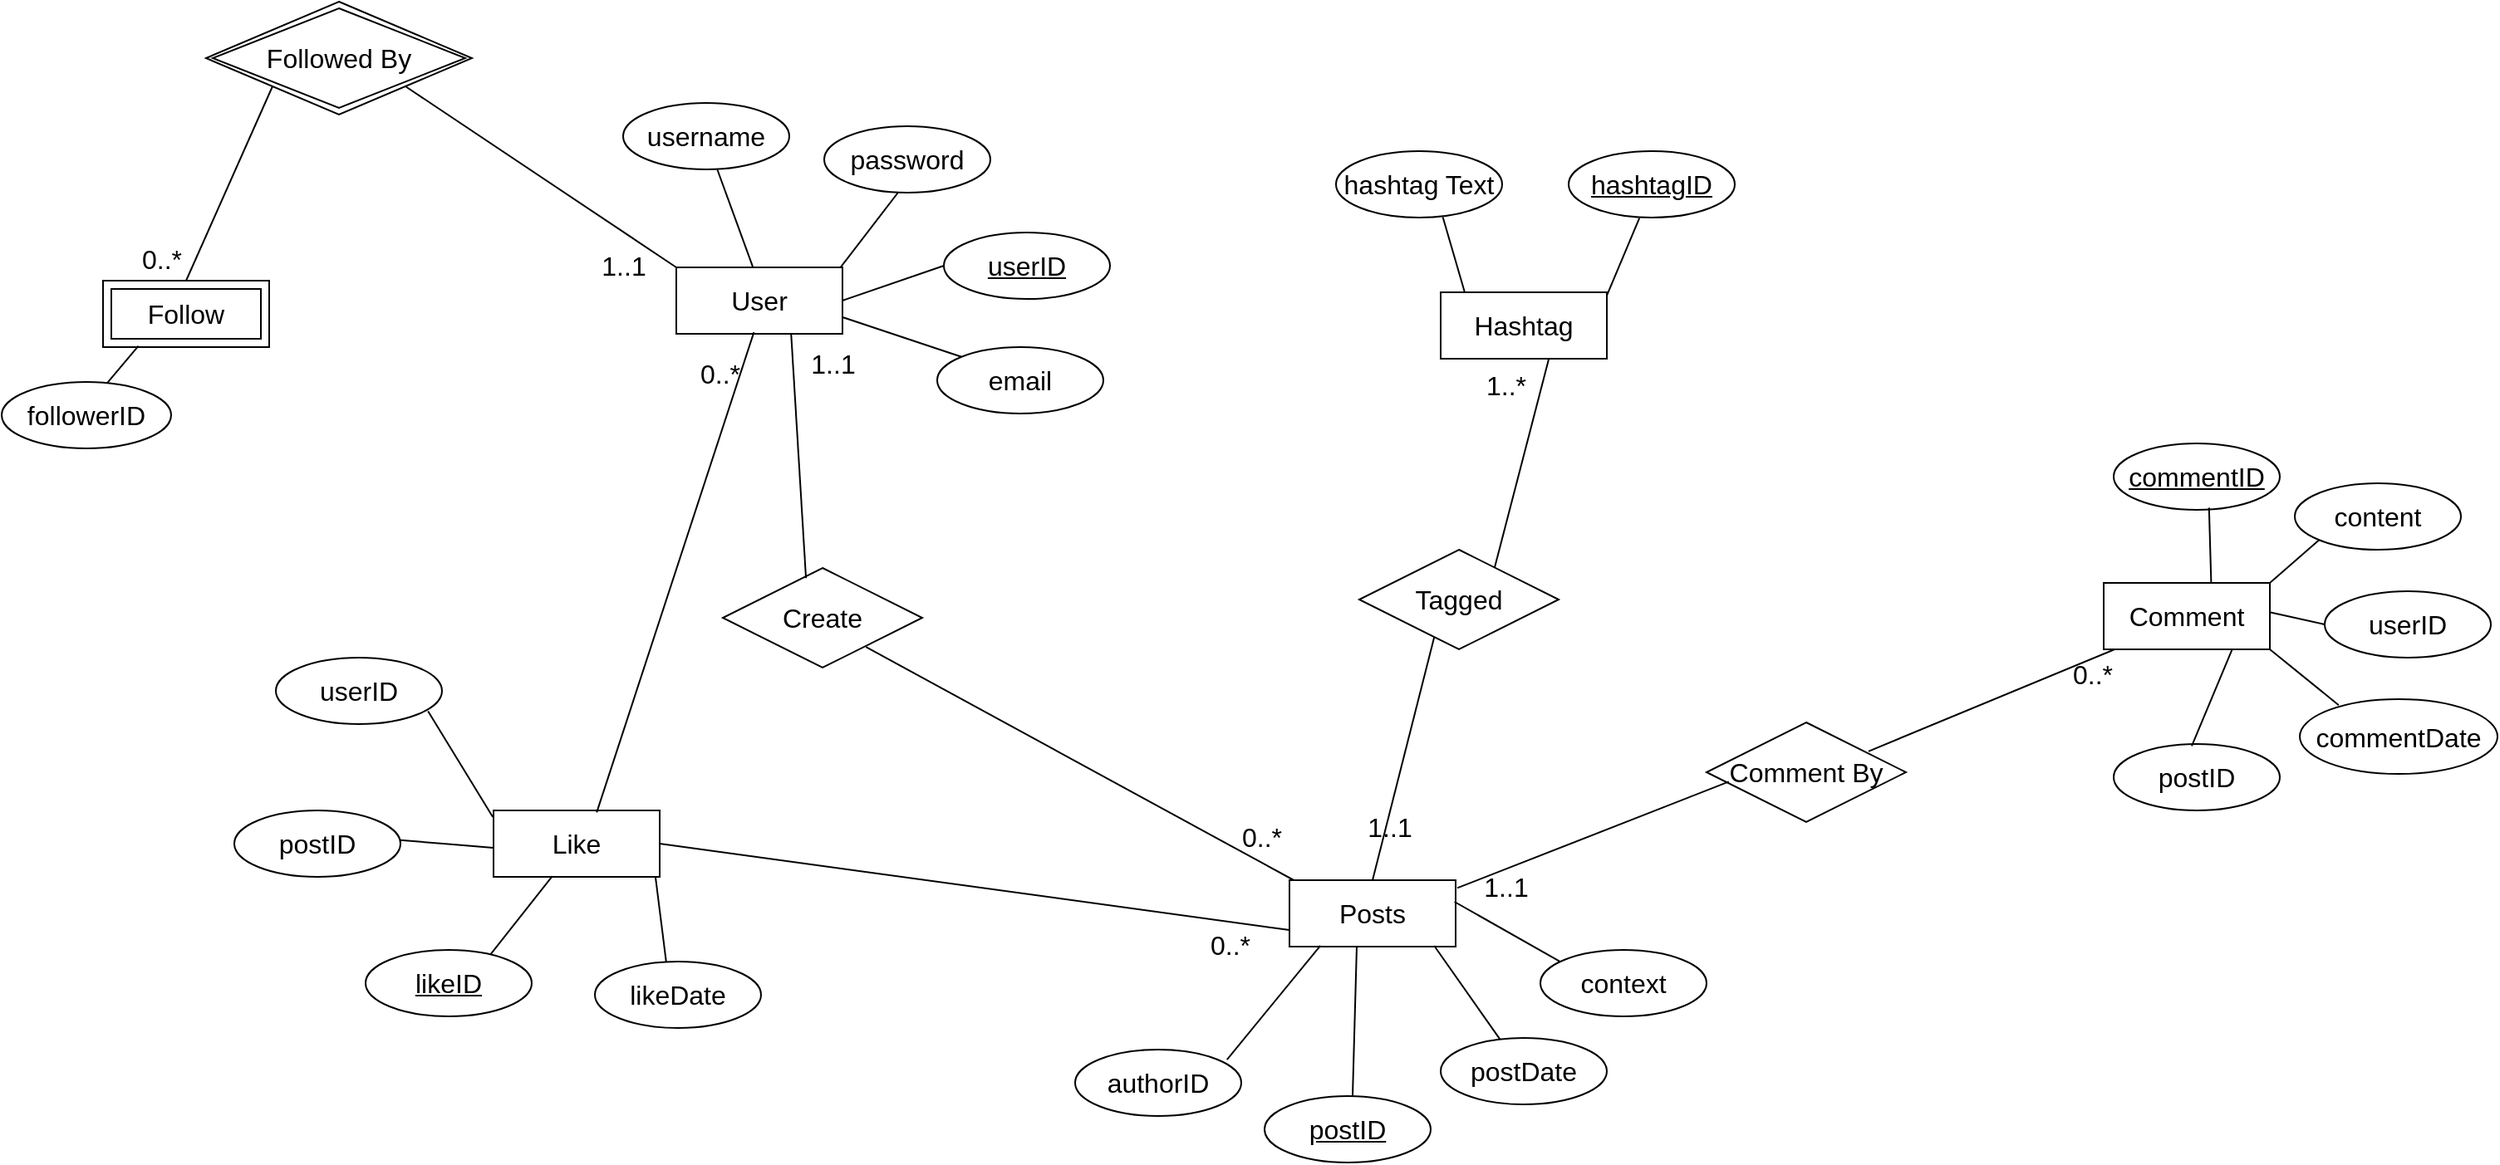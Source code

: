 <mxfile version="21.8.2" type="github">
  <diagram name="Page-1" id="0xXDIpslHWF_h3QKl0N0">
    <mxGraphModel dx="2293" dy="1625" grid="0" gridSize="10" guides="1" tooltips="1" connect="1" arrows="1" fold="1" page="0" pageScale="1" pageWidth="827" pageHeight="1169" math="0" shadow="0">
      <root>
        <mxCell id="0" />
        <mxCell id="1" parent="0" />
        <mxCell id="wwoop0thXE-48_Gn2f_M-79" style="edgeStyle=none;curved=1;rounded=0;orthogonalLoop=1;jettySize=auto;html=1;exitX=0.5;exitY=0;exitDx=0;exitDy=0;fontSize=12;startSize=8;endSize=8;" edge="1" parent="1">
          <mxGeometry relative="1" as="geometry">
            <mxPoint x="87" y="-410" as="sourcePoint" />
            <mxPoint x="87" y="-410" as="targetPoint" />
          </mxGeometry>
        </mxCell>
        <mxCell id="wwoop0thXE-48_Gn2f_M-177" value="User" style="whiteSpace=wrap;html=1;align=center;fontSize=16;" vertex="1" parent="1">
          <mxGeometry x="-260" y="-545" width="100" height="40" as="geometry" />
        </mxCell>
        <mxCell id="wwoop0thXE-48_Gn2f_M-179" value="Hashtag" style="whiteSpace=wrap;html=1;align=center;fontSize=16;" vertex="1" parent="1">
          <mxGeometry x="200" y="-530" width="100" height="40" as="geometry" />
        </mxCell>
        <mxCell id="wwoop0thXE-48_Gn2f_M-180" value="Comment" style="whiteSpace=wrap;html=1;align=center;fontSize=16;" vertex="1" parent="1">
          <mxGeometry x="599" y="-355" width="100" height="40" as="geometry" />
        </mxCell>
        <mxCell id="wwoop0thXE-48_Gn2f_M-181" value="Posts" style="whiteSpace=wrap;html=1;align=center;fontSize=16;" vertex="1" parent="1">
          <mxGeometry x="109" y="-176" width="100" height="40" as="geometry" />
        </mxCell>
        <mxCell id="wwoop0thXE-48_Gn2f_M-182" value="" style="endArrow=none;html=1;rounded=0;fontSize=12;startSize=8;endSize=8;curved=1;exitX=0.567;exitY=1.003;exitDx=0;exitDy=0;exitPerimeter=0;entryX=0.46;entryY=-0.011;entryDx=0;entryDy=0;entryPerimeter=0;" edge="1" parent="1" source="wwoop0thXE-48_Gn2f_M-184" target="wwoop0thXE-48_Gn2f_M-177">
          <mxGeometry relative="1" as="geometry">
            <mxPoint x="-273" y="-585" as="sourcePoint" />
            <mxPoint x="-262" y="-545" as="targetPoint" />
          </mxGeometry>
        </mxCell>
        <mxCell id="wwoop0thXE-48_Gn2f_M-184" value="username" style="ellipse;whiteSpace=wrap;html=1;align=center;fontSize=16;" vertex="1" parent="1">
          <mxGeometry x="-292" y="-644" width="100" height="40" as="geometry" />
        </mxCell>
        <mxCell id="wwoop0thXE-48_Gn2f_M-185" value="" style="endArrow=none;html=1;rounded=0;fontSize=12;startSize=8;endSize=8;curved=1;exitX=0.443;exitY=1.003;exitDx=0;exitDy=0;exitPerimeter=0;entryX=0.987;entryY=0.004;entryDx=0;entryDy=0;entryPerimeter=0;" edge="1" parent="1" source="wwoop0thXE-48_Gn2f_M-186" target="wwoop0thXE-48_Gn2f_M-177">
          <mxGeometry relative="1" as="geometry">
            <mxPoint x="-154" y="-584" as="sourcePoint" />
            <mxPoint x="-176" y="-544" as="targetPoint" />
          </mxGeometry>
        </mxCell>
        <mxCell id="wwoop0thXE-48_Gn2f_M-186" value="password" style="ellipse;whiteSpace=wrap;html=1;align=center;fontSize=16;" vertex="1" parent="1">
          <mxGeometry x="-171" y="-630" width="100" height="40" as="geometry" />
        </mxCell>
        <mxCell id="wwoop0thXE-48_Gn2f_M-187" value="" style="endArrow=none;html=1;rounded=0;fontSize=12;startSize=8;endSize=8;curved=1;exitX=0;exitY=0;exitDx=0;exitDy=0;entryX=1;entryY=0.75;entryDx=0;entryDy=0;" edge="1" parent="1" source="wwoop0thXE-48_Gn2f_M-189" target="wwoop0thXE-48_Gn2f_M-177">
          <mxGeometry relative="1" as="geometry">
            <mxPoint x="-320" y="-541" as="sourcePoint" />
            <mxPoint x="-272" y="-526" as="targetPoint" />
          </mxGeometry>
        </mxCell>
        <mxCell id="wwoop0thXE-48_Gn2f_M-189" value="email" style="ellipse;whiteSpace=wrap;html=1;align=center;fontSize=16;" vertex="1" parent="1">
          <mxGeometry x="-103" y="-497" width="100" height="40" as="geometry" />
        </mxCell>
        <mxCell id="wwoop0thXE-48_Gn2f_M-203" value="userID" style="ellipse;whiteSpace=wrap;html=1;align=center;fontStyle=4;fontSize=16;" vertex="1" parent="1">
          <mxGeometry x="-99" y="-566" width="100" height="40" as="geometry" />
        </mxCell>
        <mxCell id="wwoop0thXE-48_Gn2f_M-204" value="" style="endArrow=none;html=1;rounded=0;fontSize=12;startSize=8;endSize=8;curved=1;entryX=1;entryY=0.5;entryDx=0;entryDy=0;exitX=0;exitY=0.5;exitDx=0;exitDy=0;" edge="1" parent="1" source="wwoop0thXE-48_Gn2f_M-203" target="wwoop0thXE-48_Gn2f_M-177">
          <mxGeometry relative="1" as="geometry">
            <mxPoint x="-272" y="-475" as="sourcePoint" />
            <mxPoint x="-246" y="-503" as="targetPoint" />
          </mxGeometry>
        </mxCell>
        <mxCell id="wwoop0thXE-48_Gn2f_M-205" value="" style="endArrow=none;html=1;rounded=0;fontSize=12;startSize=8;endSize=8;curved=1;exitX=0.426;exitY=1.008;exitDx=0;exitDy=0;exitPerimeter=0;entryX=1.001;entryY=0.041;entryDx=0;entryDy=0;entryPerimeter=0;" edge="1" parent="1" source="wwoop0thXE-48_Gn2f_M-207" target="wwoop0thXE-48_Gn2f_M-179">
          <mxGeometry relative="1" as="geometry">
            <mxPoint x="318" y="-577" as="sourcePoint" />
            <mxPoint x="296" y="-537" as="targetPoint" />
          </mxGeometry>
        </mxCell>
        <mxCell id="wwoop0thXE-48_Gn2f_M-206" value="" style="endArrow=none;html=1;rounded=0;fontSize=12;startSize=8;endSize=8;curved=1;entryX=0.144;entryY=-0.007;entryDx=0;entryDy=0;entryPerimeter=0;exitX=0.643;exitY=0.994;exitDx=0;exitDy=0;exitPerimeter=0;" edge="1" parent="1" source="wwoop0thXE-48_Gn2f_M-208" target="wwoop0thXE-48_Gn2f_M-179">
          <mxGeometry relative="1" as="geometry">
            <mxPoint x="193" y="-579" as="sourcePoint" />
            <mxPoint x="211" y="-537" as="targetPoint" />
          </mxGeometry>
        </mxCell>
        <mxCell id="wwoop0thXE-48_Gn2f_M-207" value="&lt;u&gt;hashtagID&lt;/u&gt;" style="ellipse;whiteSpace=wrap;html=1;align=center;fontSize=16;" vertex="1" parent="1">
          <mxGeometry x="277" y="-615" width="100" height="40" as="geometry" />
        </mxCell>
        <mxCell id="wwoop0thXE-48_Gn2f_M-208" value="hashtag Text" style="ellipse;whiteSpace=wrap;html=1;align=center;fontSize=16;" vertex="1" parent="1">
          <mxGeometry x="137" y="-615" width="100" height="40" as="geometry" />
        </mxCell>
        <mxCell id="wwoop0thXE-48_Gn2f_M-209" value="Like" style="whiteSpace=wrap;html=1;align=center;fontSize=16;" vertex="1" parent="1">
          <mxGeometry x="-370" y="-218" width="100" height="40" as="geometry" />
        </mxCell>
        <mxCell id="wwoop0thXE-48_Gn2f_M-210" value="" style="endArrow=none;html=1;rounded=0;fontSize=12;startSize=8;endSize=8;curved=1;exitX=0.916;exitY=0.805;exitDx=0;exitDy=0;exitPerimeter=0;entryX=-0.004;entryY=0.099;entryDx=0;entryDy=0;entryPerimeter=0;" edge="1" parent="1" source="wwoop0thXE-48_Gn2f_M-218" target="wwoop0thXE-48_Gn2f_M-209">
          <mxGeometry relative="1" as="geometry">
            <mxPoint x="-501" y="-162" as="sourcePoint" />
            <mxPoint x="-468" y="-133" as="targetPoint" />
          </mxGeometry>
        </mxCell>
        <mxCell id="wwoop0thXE-48_Gn2f_M-211" value="postID" style="ellipse;whiteSpace=wrap;html=1;align=center;fontSize=16;" vertex="1" parent="1">
          <mxGeometry x="-526" y="-218" width="100" height="40" as="geometry" />
        </mxCell>
        <mxCell id="wwoop0thXE-48_Gn2f_M-212" value="" style="endArrow=none;html=1;rounded=0;fontSize=12;startSize=8;endSize=8;curved=1;entryX=0.974;entryY=0.99;entryDx=0;entryDy=0;entryPerimeter=0;exitX=0.429;exitY=0.001;exitDx=0;exitDy=0;exitPerimeter=0;" edge="1" parent="1" source="wwoop0thXE-48_Gn2f_M-213" target="wwoop0thXE-48_Gn2f_M-209">
          <mxGeometry relative="1" as="geometry">
            <mxPoint x="-353" y="-61" as="sourcePoint" />
            <mxPoint x="-370" y="-95" as="targetPoint" />
          </mxGeometry>
        </mxCell>
        <mxCell id="wwoop0thXE-48_Gn2f_M-213" value="likeDate" style="ellipse;whiteSpace=wrap;html=1;align=center;fontSize=16;" vertex="1" parent="1">
          <mxGeometry x="-309" y="-127" width="100" height="40" as="geometry" />
        </mxCell>
        <mxCell id="wwoop0thXE-48_Gn2f_M-214" value="" style="endArrow=none;html=1;rounded=0;fontSize=12;startSize=8;endSize=8;curved=1;exitX=0.999;exitY=0.447;exitDx=0;exitDy=0;exitPerimeter=0;entryX=-0.002;entryY=0.561;entryDx=0;entryDy=0;entryPerimeter=0;" edge="1" parent="1" source="wwoop0thXE-48_Gn2f_M-211" target="wwoop0thXE-48_Gn2f_M-209">
          <mxGeometry relative="1" as="geometry">
            <mxPoint x="-519" y="-97" as="sourcePoint" />
            <mxPoint x="-468" y="-115" as="targetPoint" />
          </mxGeometry>
        </mxCell>
        <mxCell id="wwoop0thXE-48_Gn2f_M-216" value="likeID" style="ellipse;whiteSpace=wrap;html=1;align=center;fontStyle=4;fontSize=16;" vertex="1" parent="1">
          <mxGeometry x="-447" y="-134" width="100" height="40" as="geometry" />
        </mxCell>
        <mxCell id="wwoop0thXE-48_Gn2f_M-217" value="" style="endArrow=none;html=1;rounded=0;fontSize=12;startSize=8;endSize=8;curved=1;entryX=0.354;entryY=0.99;entryDx=0;entryDy=0;entryPerimeter=0;exitX=0.754;exitY=0.062;exitDx=0;exitDy=0;exitPerimeter=0;" edge="1" parent="1" target="wwoop0thXE-48_Gn2f_M-209" source="wwoop0thXE-48_Gn2f_M-216">
          <mxGeometry relative="1" as="geometry">
            <mxPoint x="-468" y="-64" as="sourcePoint" />
            <mxPoint x="-442" y="-92" as="targetPoint" />
          </mxGeometry>
        </mxCell>
        <mxCell id="wwoop0thXE-48_Gn2f_M-218" value="userID" style="ellipse;whiteSpace=wrap;html=1;align=center;fontSize=16;" vertex="1" parent="1">
          <mxGeometry x="-501" y="-310" width="100" height="40" as="geometry" />
        </mxCell>
        <mxCell id="wwoop0thXE-48_Gn2f_M-219" value="" style="endArrow=none;html=1;rounded=0;fontSize=12;startSize=8;endSize=8;curved=1;entryX=0.871;entryY=0.987;entryDx=0;entryDy=0;entryPerimeter=0;exitX=0.364;exitY=0.046;exitDx=0;exitDy=0;exitPerimeter=0;" edge="1" parent="1" source="wwoop0thXE-48_Gn2f_M-220" target="wwoop0thXE-48_Gn2f_M-181">
          <mxGeometry relative="1" as="geometry">
            <mxPoint x="219" y="-102" as="sourcePoint" />
            <mxPoint x="202" y="-128" as="targetPoint" />
          </mxGeometry>
        </mxCell>
        <mxCell id="wwoop0thXE-48_Gn2f_M-220" value="postDate" style="ellipse;whiteSpace=wrap;html=1;align=center;fontSize=16;" vertex="1" parent="1">
          <mxGeometry x="200" y="-81" width="100" height="40" as="geometry" />
        </mxCell>
        <mxCell id="wwoop0thXE-48_Gn2f_M-221" value="" style="endArrow=none;html=1;rounded=0;fontSize=12;startSize=8;endSize=8;curved=1;entryX=0.405;entryY=0.994;entryDx=0;entryDy=0;entryPerimeter=0;exitX=0.53;exitY=0;exitDx=0;exitDy=0;exitPerimeter=0;" edge="1" parent="1" source="wwoop0thXE-48_Gn2f_M-222" target="wwoop0thXE-48_Gn2f_M-181">
          <mxGeometry relative="1" as="geometry">
            <mxPoint x="141" y="-52" as="sourcePoint" />
            <mxPoint x="136" y="-127" as="targetPoint" />
          </mxGeometry>
        </mxCell>
        <mxCell id="wwoop0thXE-48_Gn2f_M-222" value="&lt;u&gt;postID&lt;/u&gt;" style="ellipse;whiteSpace=wrap;html=1;align=center;fontSize=16;" vertex="1" parent="1">
          <mxGeometry x="94" y="-46" width="100" height="40" as="geometry" />
        </mxCell>
        <mxCell id="wwoop0thXE-48_Gn2f_M-223" value="" style="endArrow=none;html=1;rounded=0;fontSize=12;startSize=8;endSize=8;curved=1;exitX=0.993;exitY=0.325;exitDx=0;exitDy=0;exitPerimeter=0;entryX=0.117;entryY=0.172;entryDx=0;entryDy=0;entryPerimeter=0;" edge="1" parent="1" source="wwoop0thXE-48_Gn2f_M-181" target="wwoop0thXE-48_Gn2f_M-227">
          <mxGeometry relative="1" as="geometry">
            <mxPoint x="217" y="-151" as="sourcePoint" />
            <mxPoint x="270" y="-122" as="targetPoint" />
          </mxGeometry>
        </mxCell>
        <mxCell id="wwoop0thXE-48_Gn2f_M-224" value="" style="endArrow=none;html=1;rounded=0;fontSize=12;startSize=8;endSize=8;curved=1;entryX=0.186;entryY=0.985;entryDx=0;entryDy=0;entryPerimeter=0;exitX=0.914;exitY=0.152;exitDx=0;exitDy=0;exitPerimeter=0;" edge="1" parent="1" source="wwoop0thXE-48_Gn2f_M-225" target="wwoop0thXE-48_Gn2f_M-181">
          <mxGeometry relative="1" as="geometry">
            <mxPoint x="63" y="-132" as="sourcePoint" />
            <mxPoint x="114" y="-150" as="targetPoint" />
          </mxGeometry>
        </mxCell>
        <mxCell id="wwoop0thXE-48_Gn2f_M-225" value="authorID" style="ellipse;whiteSpace=wrap;html=1;align=center;fontSize=16;" vertex="1" parent="1">
          <mxGeometry x="-20" y="-74" width="100" height="40" as="geometry" />
        </mxCell>
        <mxCell id="wwoop0thXE-48_Gn2f_M-227" value="context" style="ellipse;whiteSpace=wrap;html=1;align=center;fontSize=16;" vertex="1" parent="1">
          <mxGeometry x="260" y="-134" width="100" height="40" as="geometry" />
        </mxCell>
        <mxCell id="wwoop0thXE-48_Gn2f_M-228" value="" style="endArrow=none;html=1;rounded=0;fontSize=12;startSize=8;endSize=8;curved=1;exitX=0;exitY=1;exitDx=0;exitDy=0;entryX=1;entryY=0;entryDx=0;entryDy=0;" edge="1" parent="1" source="wwoop0thXE-48_Gn2f_M-236" target="wwoop0thXE-48_Gn2f_M-180">
          <mxGeometry relative="1" as="geometry">
            <mxPoint x="724" y="-369" as="sourcePoint" />
            <mxPoint x="694" y="-347" as="targetPoint" />
          </mxGeometry>
        </mxCell>
        <mxCell id="wwoop0thXE-48_Gn2f_M-229" value="&lt;u&gt;commentID&lt;/u&gt;" style="ellipse;whiteSpace=wrap;html=1;align=center;fontSize=16;" vertex="1" parent="1">
          <mxGeometry x="605" y="-439" width="100" height="40" as="geometry" />
        </mxCell>
        <mxCell id="wwoop0thXE-48_Gn2f_M-230" value="" style="endArrow=none;html=1;rounded=0;fontSize=12;startSize=8;endSize=8;curved=1;exitX=1;exitY=1;exitDx=0;exitDy=0;entryX=0.197;entryY=0.08;entryDx=0;entryDy=0;entryPerimeter=0;" edge="1" parent="1" source="wwoop0thXE-48_Gn2f_M-180" target="wwoop0thXE-48_Gn2f_M-231">
          <mxGeometry relative="1" as="geometry">
            <mxPoint x="691" y="-310" as="sourcePoint" />
            <mxPoint x="744" y="-281" as="targetPoint" />
          </mxGeometry>
        </mxCell>
        <mxCell id="wwoop0thXE-48_Gn2f_M-231" value="commentDate" style="ellipse;whiteSpace=wrap;html=1;align=center;fontSize=16;" vertex="1" parent="1">
          <mxGeometry x="717" y="-285" width="119" height="45" as="geometry" />
        </mxCell>
        <mxCell id="wwoop0thXE-48_Gn2f_M-232" value="" style="endArrow=none;html=1;rounded=0;fontSize=12;startSize=8;endSize=8;curved=1;entryX=0.999;entryY=0.44;entryDx=0;entryDy=0;entryPerimeter=0;exitX=0;exitY=0.5;exitDx=0;exitDy=0;" edge="1" parent="1" source="wwoop0thXE-48_Gn2f_M-235" target="wwoop0thXE-48_Gn2f_M-180">
          <mxGeometry relative="1" as="geometry">
            <mxPoint x="738" y="-330.56" as="sourcePoint" />
            <mxPoint x="694" y="-330.56" as="targetPoint" />
          </mxGeometry>
        </mxCell>
        <mxCell id="wwoop0thXE-48_Gn2f_M-235" value="userID" style="ellipse;whiteSpace=wrap;html=1;align=center;fontSize=16;" vertex="1" parent="1">
          <mxGeometry x="732" y="-350" width="100" height="40" as="geometry" />
        </mxCell>
        <mxCell id="wwoop0thXE-48_Gn2f_M-236" value="content" style="ellipse;whiteSpace=wrap;html=1;align=center;fontSize=16;" vertex="1" parent="1">
          <mxGeometry x="714" y="-415" width="100" height="40" as="geometry" />
        </mxCell>
        <mxCell id="wwoop0thXE-48_Gn2f_M-239" value="postID" style="ellipse;whiteSpace=wrap;html=1;align=center;fontSize=16;" vertex="1" parent="1">
          <mxGeometry x="605" y="-258" width="100" height="40" as="geometry" />
        </mxCell>
        <mxCell id="wwoop0thXE-48_Gn2f_M-240" value="" style="endArrow=none;html=1;rounded=0;fontSize=12;startSize=8;endSize=8;curved=1;entryX=0.647;entryY=0.004;entryDx=0;entryDy=0;entryPerimeter=0;exitX=0.574;exitY=0.967;exitDx=0;exitDy=0;exitPerimeter=0;" edge="1" parent="1" source="wwoop0thXE-48_Gn2f_M-229" target="wwoop0thXE-48_Gn2f_M-180">
          <mxGeometry relative="1" as="geometry">
            <mxPoint x="658" y="-399" as="sourcePoint" />
            <mxPoint x="661" y="-355" as="targetPoint" />
          </mxGeometry>
        </mxCell>
        <mxCell id="wwoop0thXE-48_Gn2f_M-241" value="" style="endArrow=none;html=1;rounded=0;fontSize=12;startSize=8;endSize=8;curved=1;exitX=0.774;exitY=0.994;exitDx=0;exitDy=0;entryX=0.47;entryY=0.03;entryDx=0;entryDy=0;entryPerimeter=0;exitPerimeter=0;" edge="1" parent="1" source="wwoop0thXE-48_Gn2f_M-180" target="wwoop0thXE-48_Gn2f_M-239">
          <mxGeometry relative="1" as="geometry">
            <mxPoint x="611" y="-306" as="sourcePoint" />
            <mxPoint x="648" y="-257" as="targetPoint" />
          </mxGeometry>
        </mxCell>
        <mxCell id="wwoop0thXE-48_Gn2f_M-253" value="Create" style="shape=rhombus;perimeter=rhombusPerimeter;whiteSpace=wrap;html=1;align=center;fontSize=16;" vertex="1" parent="1">
          <mxGeometry x="-232" y="-364" width="120" height="60" as="geometry" />
        </mxCell>
        <mxCell id="wwoop0thXE-48_Gn2f_M-254" value="" style="endArrow=none;html=1;rounded=0;fontSize=12;startSize=8;endSize=8;curved=1;exitX=0.417;exitY=0.102;exitDx=0;exitDy=0;exitPerimeter=0;entryX=0.691;entryY=0.999;entryDx=0;entryDy=0;entryPerimeter=0;" edge="1" parent="1" source="wwoop0thXE-48_Gn2f_M-253" target="wwoop0thXE-48_Gn2f_M-177">
          <mxGeometry width="50" height="50" relative="1" as="geometry">
            <mxPoint x="-103" y="-421" as="sourcePoint" />
            <mxPoint x="-162" y="-503" as="targetPoint" />
          </mxGeometry>
        </mxCell>
        <mxCell id="wwoop0thXE-48_Gn2f_M-256" value="0..*" style="text;html=1;align=center;verticalAlign=middle;resizable=0;points=[];autosize=1;strokeColor=none;fillColor=none;fontSize=16;" vertex="1" parent="1">
          <mxGeometry x="71" y="-218" width="42" height="31" as="geometry" />
        </mxCell>
        <mxCell id="wwoop0thXE-48_Gn2f_M-257" value="Tagged" style="shape=rhombus;perimeter=rhombusPerimeter;whiteSpace=wrap;html=1;align=center;fontSize=16;" vertex="1" parent="1">
          <mxGeometry x="151" y="-375" width="120" height="60" as="geometry" />
        </mxCell>
        <mxCell id="wwoop0thXE-48_Gn2f_M-258" value="" style="endArrow=none;html=1;rounded=0;fontSize=12;startSize=8;endSize=8;curved=1;exitX=0.5;exitY=0;exitDx=0;exitDy=0;entryX=0.376;entryY=0.877;entryDx=0;entryDy=0;entryPerimeter=0;" edge="1" parent="1" source="wwoop0thXE-48_Gn2f_M-181" target="wwoop0thXE-48_Gn2f_M-257">
          <mxGeometry width="50" height="50" relative="1" as="geometry">
            <mxPoint x="151" y="-172" as="sourcePoint" />
            <mxPoint x="143" y="-317" as="targetPoint" />
          </mxGeometry>
        </mxCell>
        <mxCell id="wwoop0thXE-48_Gn2f_M-260" value="1..*" style="text;html=1;align=center;verticalAlign=middle;resizable=0;points=[];autosize=1;strokeColor=none;fillColor=none;fontSize=16;" vertex="1" parent="1">
          <mxGeometry x="218" y="-490" width="42" height="31" as="geometry" />
        </mxCell>
        <mxCell id="wwoop0thXE-48_Gn2f_M-261" value="Comment By" style="shape=rhombus;perimeter=rhombusPerimeter;whiteSpace=wrap;html=1;align=center;fontSize=16;" vertex="1" parent="1">
          <mxGeometry x="360" y="-271" width="120" height="60" as="geometry" />
        </mxCell>
        <mxCell id="wwoop0thXE-48_Gn2f_M-262" value="" style="endArrow=none;html=1;rounded=0;fontSize=12;startSize=8;endSize=8;curved=1;exitX=1.01;exitY=0.118;exitDx=0;exitDy=0;entryX=0.112;entryY=0.595;entryDx=0;entryDy=0;entryPerimeter=0;exitPerimeter=0;" edge="1" parent="1" source="wwoop0thXE-48_Gn2f_M-181" target="wwoop0thXE-48_Gn2f_M-261">
          <mxGeometry width="50" height="50" relative="1" as="geometry">
            <mxPoint x="169" y="-166" as="sourcePoint" />
            <mxPoint x="206" y="-312" as="targetPoint" />
          </mxGeometry>
        </mxCell>
        <mxCell id="wwoop0thXE-48_Gn2f_M-264" value="" style="endArrow=none;html=1;rounded=0;fontSize=12;startSize=8;endSize=8;curved=1;exitX=0.812;exitY=0.29;exitDx=0;exitDy=0;entryX=0.066;entryY=1.001;entryDx=0;entryDy=0;entryPerimeter=0;exitPerimeter=0;" edge="1" parent="1" source="wwoop0thXE-48_Gn2f_M-261" target="wwoop0thXE-48_Gn2f_M-180">
          <mxGeometry width="50" height="50" relative="1" as="geometry">
            <mxPoint x="445" y="-252" as="sourcePoint" />
            <mxPoint x="605" y="-310" as="targetPoint" />
          </mxGeometry>
        </mxCell>
        <mxCell id="wwoop0thXE-48_Gn2f_M-265" value="" style="endArrow=none;html=1;rounded=0;fontSize=12;startSize=8;endSize=8;curved=1;exitX=0.679;exitY=0.18;exitDx=0;exitDy=0;entryX=0.65;entryY=1.01;entryDx=0;entryDy=0;entryPerimeter=0;exitPerimeter=0;" edge="1" parent="1" source="wwoop0thXE-48_Gn2f_M-257" target="wwoop0thXE-48_Gn2f_M-179">
          <mxGeometry width="50" height="50" relative="1" as="geometry">
            <mxPoint x="237" y="-355" as="sourcePoint" />
            <mxPoint x="274" y="-501" as="targetPoint" />
          </mxGeometry>
        </mxCell>
        <mxCell id="wwoop0thXE-48_Gn2f_M-266" value="" style="endArrow=none;html=1;rounded=0;fontSize=12;startSize=8;endSize=8;curved=1;entryX=0.718;entryY=0.792;entryDx=0;entryDy=0;entryPerimeter=0;exitX=0.026;exitY=0;exitDx=0;exitDy=0;exitPerimeter=0;" edge="1" parent="1" source="wwoop0thXE-48_Gn2f_M-181" target="wwoop0thXE-48_Gn2f_M-253">
          <mxGeometry width="50" height="50" relative="1" as="geometry">
            <mxPoint x="107" y="-177" as="sourcePoint" />
            <mxPoint x="-141" y="-320" as="targetPoint" />
          </mxGeometry>
        </mxCell>
        <mxCell id="wwoop0thXE-48_Gn2f_M-267" value="1..1" style="text;html=1;align=center;verticalAlign=middle;resizable=0;points=[];autosize=1;strokeColor=none;fillColor=none;fontSize=16;" vertex="1" parent="1">
          <mxGeometry x="216.5" y="-188" width="45" height="31" as="geometry" />
        </mxCell>
        <mxCell id="wwoop0thXE-48_Gn2f_M-268" value="1..1" style="text;html=1;align=center;verticalAlign=middle;resizable=0;points=[];autosize=1;strokeColor=none;fillColor=none;fontSize=16;" vertex="1" parent="1">
          <mxGeometry x="-189" y="-503" width="45" height="31" as="geometry" />
        </mxCell>
        <mxCell id="wwoop0thXE-48_Gn2f_M-269" value="0..*" style="text;html=1;align=center;verticalAlign=middle;resizable=0;points=[];autosize=1;strokeColor=none;fillColor=none;fontSize=16;" vertex="1" parent="1">
          <mxGeometry x="571" y="-316" width="42" height="31" as="geometry" />
        </mxCell>
        <mxCell id="wwoop0thXE-48_Gn2f_M-271" value="1..1" style="text;html=1;align=center;verticalAlign=middle;resizable=0;points=[];autosize=1;strokeColor=none;fillColor=none;fontSize=16;" vertex="1" parent="1">
          <mxGeometry x="146" y="-224" width="45" height="31" as="geometry" />
        </mxCell>
        <mxCell id="wwoop0thXE-48_Gn2f_M-275" value="" style="endArrow=none;html=1;rounded=0;fontSize=12;startSize=8;endSize=8;curved=1;entryX=0.467;entryY=0.977;entryDx=0;entryDy=0;entryPerimeter=0;exitX=0.621;exitY=0.03;exitDx=0;exitDy=0;exitPerimeter=0;" edge="1" parent="1" source="wwoop0thXE-48_Gn2f_M-209" target="wwoop0thXE-48_Gn2f_M-177">
          <mxGeometry width="50" height="50" relative="1" as="geometry">
            <mxPoint x="-398" y="-132" as="sourcePoint" />
            <mxPoint x="-218" y="-505" as="targetPoint" />
          </mxGeometry>
        </mxCell>
        <mxCell id="wwoop0thXE-48_Gn2f_M-277" value="" style="endArrow=none;html=1;rounded=0;fontSize=12;startSize=8;endSize=8;curved=1;entryX=1;entryY=0.5;entryDx=0;entryDy=0;exitX=0;exitY=0.75;exitDx=0;exitDy=0;" edge="1" parent="1" source="wwoop0thXE-48_Gn2f_M-181" target="wwoop0thXE-48_Gn2f_M-209">
          <mxGeometry width="50" height="50" relative="1" as="geometry">
            <mxPoint x="26" y="-60" as="sourcePoint" />
            <mxPoint x="-238.4" y="-205.24" as="targetPoint" />
          </mxGeometry>
        </mxCell>
        <mxCell id="wwoop0thXE-48_Gn2f_M-278" value="0..*" style="text;html=1;align=center;verticalAlign=middle;resizable=0;points=[];autosize=1;strokeColor=none;fillColor=none;fontSize=16;" vertex="1" parent="1">
          <mxGeometry x="52" y="-153" width="42" height="31" as="geometry" />
        </mxCell>
        <mxCell id="wwoop0thXE-48_Gn2f_M-279" value="0..*" style="text;html=1;align=center;verticalAlign=middle;resizable=0;points=[];autosize=1;strokeColor=none;fillColor=none;fontSize=16;" vertex="1" parent="1">
          <mxGeometry x="-255" y="-497" width="42" height="31" as="geometry" />
        </mxCell>
        <mxCell id="wwoop0thXE-48_Gn2f_M-281" value="Follow" style="shape=ext;margin=3;double=1;whiteSpace=wrap;html=1;align=center;fontSize=16;" vertex="1" parent="1">
          <mxGeometry x="-605" y="-537" width="100" height="40" as="geometry" />
        </mxCell>
        <mxCell id="wwoop0thXE-48_Gn2f_M-297" value="" style="endArrow=none;html=1;rounded=0;fontSize=12;startSize=8;endSize=8;curved=1;entryX=0.213;entryY=0.982;entryDx=0;entryDy=0;entryPerimeter=0;exitX=0.618;exitY=0.031;exitDx=0;exitDy=0;exitPerimeter=0;" edge="1" parent="1" source="wwoop0thXE-48_Gn2f_M-301" target="wwoop0thXE-48_Gn2f_M-281">
          <mxGeometry relative="1" as="geometry">
            <mxPoint x="-98" y="225" as="sourcePoint" />
            <mxPoint x="-72" y="182" as="targetPoint" />
          </mxGeometry>
        </mxCell>
        <mxCell id="wwoop0thXE-48_Gn2f_M-301" value="followerID" style="ellipse;whiteSpace=wrap;html=1;align=center;fontSize=16;" vertex="1" parent="1">
          <mxGeometry x="-666" y="-476" width="102" height="40" as="geometry" />
        </mxCell>
        <mxCell id="wwoop0thXE-48_Gn2f_M-304" value="Followed By" style="shape=rhombus;double=1;perimeter=rhombusPerimeter;whiteSpace=wrap;html=1;align=center;fontSize=16;" vertex="1" parent="1">
          <mxGeometry x="-543" y="-705" width="160" height="68" as="geometry" />
        </mxCell>
        <mxCell id="wwoop0thXE-48_Gn2f_M-305" style="edgeStyle=none;curved=1;rounded=0;orthogonalLoop=1;jettySize=auto;html=1;entryX=0.5;entryY=1;entryDx=0;entryDy=0;fontSize=12;startSize=8;endSize=8;" edge="1" parent="1" source="wwoop0thXE-48_Gn2f_M-304" target="wwoop0thXE-48_Gn2f_M-304">
          <mxGeometry relative="1" as="geometry" />
        </mxCell>
        <mxCell id="wwoop0thXE-48_Gn2f_M-306" value="" style="endArrow=none;html=1;rounded=0;fontSize=12;startSize=8;endSize=8;curved=1;exitX=1;exitY=1;exitDx=0;exitDy=0;entryX=0;entryY=0;entryDx=0;entryDy=0;" edge="1" parent="1" source="wwoop0thXE-48_Gn2f_M-304" target="wwoop0thXE-48_Gn2f_M-177">
          <mxGeometry relative="1" as="geometry">
            <mxPoint x="-303" y="-537" as="sourcePoint" />
            <mxPoint x="-250" y="-516" as="targetPoint" />
          </mxGeometry>
        </mxCell>
        <mxCell id="wwoop0thXE-48_Gn2f_M-308" value="" style="endArrow=none;html=1;rounded=0;fontSize=12;startSize=8;endSize=8;curved=1;exitX=0;exitY=1;exitDx=0;exitDy=0;entryX=0.5;entryY=0;entryDx=0;entryDy=0;" edge="1" parent="1" source="wwoop0thXE-48_Gn2f_M-304" target="wwoop0thXE-48_Gn2f_M-281">
          <mxGeometry relative="1" as="geometry">
            <mxPoint x="-413" y="-644" as="sourcePoint" />
            <mxPoint x="-250" y="-535" as="targetPoint" />
          </mxGeometry>
        </mxCell>
        <mxCell id="wwoop0thXE-48_Gn2f_M-309" value="0..*" style="text;html=1;align=center;verticalAlign=middle;resizable=0;points=[];autosize=1;strokeColor=none;fillColor=none;fontSize=16;" vertex="1" parent="1">
          <mxGeometry x="-591" y="-566" width="42" height="31" as="geometry" />
        </mxCell>
        <mxCell id="wwoop0thXE-48_Gn2f_M-310" value="1..1" style="text;html=1;align=center;verticalAlign=middle;resizable=0;points=[];autosize=1;strokeColor=none;fillColor=none;fontSize=16;" vertex="1" parent="1">
          <mxGeometry x="-315" y="-561.5" width="45" height="31" as="geometry" />
        </mxCell>
      </root>
    </mxGraphModel>
  </diagram>
</mxfile>
